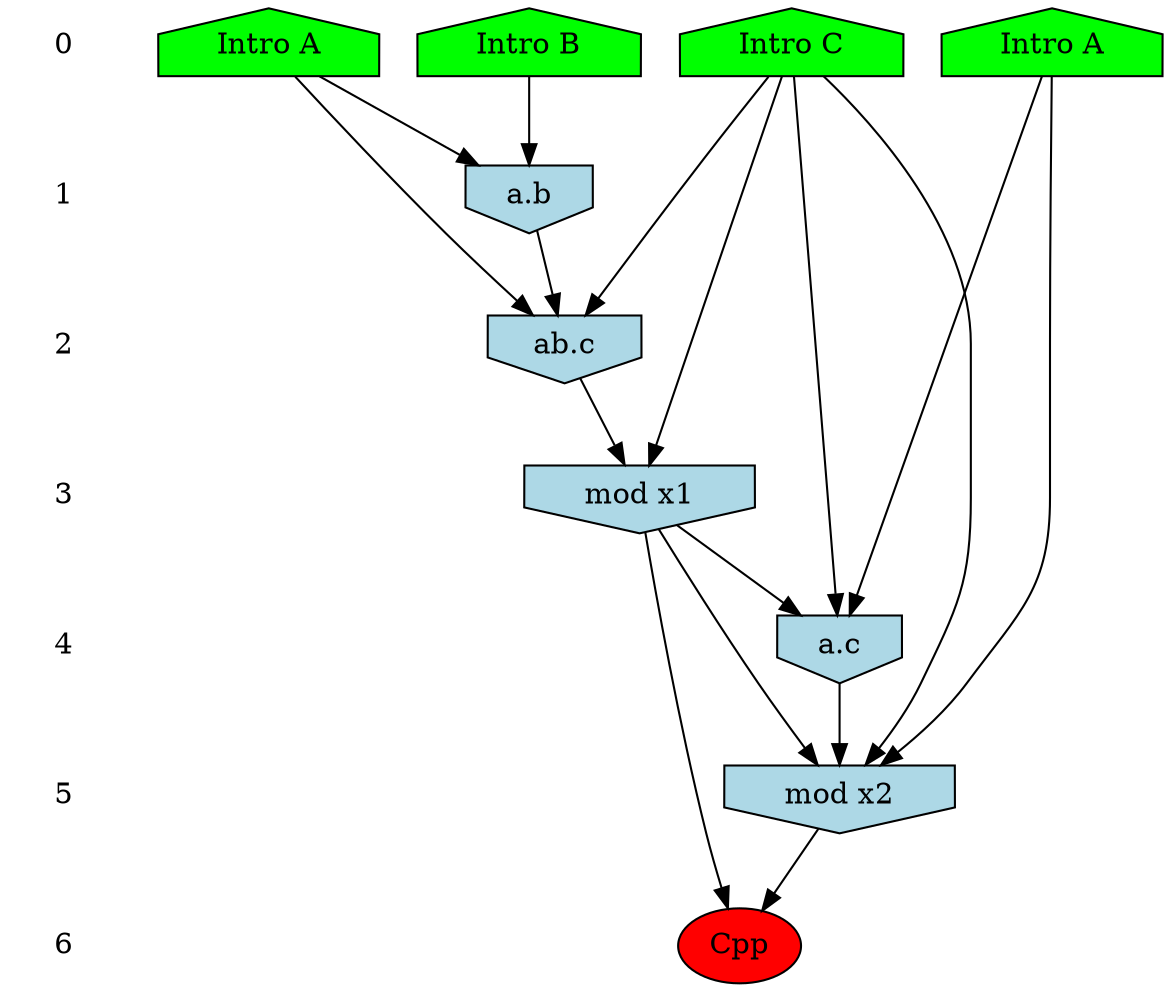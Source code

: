/* Compression of 1001 causal flows obtained in average at 1.450701E+01 t.u */
/* Compressed causal flows were: [3991;3990;3986;3985;3982;3978;3972;3971;3966;3965;3963;3958;3957;3956;3954;3953;3951;3943;3941;3940;3939;3933;3932;3927;3926;3925;3922;3920;3914;3913;3911;3909;3908;3904;3896;3894;3893;3891;3889;3888;3886;3880;3876;3875;3874;3873;3870;3869;3866;3864;3863;3862;3857;3846;3844;3842;3841;3839;3838;3833;3829;3827;3825;3823;3819;3817;3816;3813;3807;3801;3799;3798;3791;3787;3785;3780;3778;3777;3771;3769;3768;3767;3766;3763;3762;3761;3759;3756;3751;3750;3748;3747;3746;3742;3740;3739;3736;3735;3734;3731;3724;3723;3722;3717;3715;3713;3710;3707;3703;3695;3694;3692;3687;3681;3678;3677;3675;3673;3671;3669;3666;3664;3659;3655;3652;3651;3646;3644;3641;3636;3631;3627;3625;3624;3623;3621;3620;3611;3607;3604;3599;3598;3597;3596;3593;3588;3582;3580;3579;3575;3571;3570;3569;3568;3554;3546;3544;3543;3542;3536;3533;3529;3528;3518;3517;3515;3514;3511;3509;3507;3503;3502;3499;3495;3488;3487;3484;3483;3482;3481;3479;3476;3473;3471;3470;3469;3465;3464;3462;3461;3460;3459;3455;3454;3447;3440;3438;3436;3429;3428;3423;3421;3417;3414;3413;3411;3410;3405;3403;3400;3398;3397;3396;3393;3389;3388;3387;3386;3385;3381;3378;3376;3373;3370;3368;3362;3355;3349;3348;3345;3343;3342;3341;3338;3333;3332;3329;3326;3323;3321;3314;3312;3307;3306;3305;3304;3303;3299;3297;3296;3294;3290;3288;3285;3281;3280;3272;3270;3263;3260;3255;3247;3243;3242;3241;3239;3238;3236;3235;3231;3225;3222;3220;3219;3215;3210;3208;3203;3201;3196;3195;3194;3184;3183;3182;3179;3175;3168;3165;3158;3156;3155;3149;3147;3142;3139;3135;3128;3117;3116;3109;3108;3106;3103;3102;3097;3094;3091;3087;3086;3083;3080;3079;3078;3077;3076;3070;3067;3059;3054;3051;3046;3043;3039;3034;3033;3027;3019;3015;3013;3012;3007;3003;3000;2998;2996;2985;2984;2982;2981;2980;2973;2969;2962;2958;2955;2953;2949;2947;2946;2945;2942;2938;2933;2929;2926;2925;2924;2919;2918;2917;2914;2910;2904;2901;2898;2897;2893;2892;2890;2889;2882;2881;2880;2876;2875;2874;2872;2867;2866;2865;2863;2860;2858;2856;2848;2847;2846;2843;2839;2832;2829;2828;2827;2825;2823;2822;2821;2817;2816;2811;2810;2801;2800;2798;2797;2795;2794;2792;2791;2790;2787;2779;2771;2769;2766;2765;2763;2760;2758;2757;2756;2754;2753;2745;2744;2738;2737;2734;2726;2715;2713;2712;2711;2707;2699;2691;2689;2688;2686;2682;2678;2670;2664;2663;2661;2659;2657;2655;2652;2650;2644;2643;2637;2636;2635;2631;2629;2628;2623;2622;2621;2616;2605;2597;2594;2590;2589;2588;2585;2582;2577;2576;2575;2570;2568;2559;2555;2552;2549;2536;2529;2526;2519;2515;2512;2510;2507;2502;2495;2494;2491;2490;2486;2485;2483;2477;2473;2468;2467;2462;2457;2450;2449;2447;2446;2438;2432;2429;2427;2426;2421;2418;2417;2416;2415;2412;2405;2402;2387;2386;2374;2370;2369;2364;2361;2360;2357;2351;2348;2345;2342;2339;2336;2330;2326;2323;2317;2309;2308;2307;2306;2305;2301;2299;2294;2291;2290;2288;2283;2281;2279;2277;2276;2274;2269;2267;2263;2261;2256;2251;2238;2233;2232;2227;2225;2218;2217;2216;2214;2211;2209;2208;2206;2204;2203;2199;2197;2194;2193;2191;2186;2185;2184;2183;2169;2163;2162;2156;2154;2153;2139;2137;2132;2119;2118;2114;2109;2108;2100;2099;2098;2094;2091;2090;2088;2086;2085;2084;2083;2077;2076;2074;2073;2068;2062;2051;2049;2048;2047;2046;2044;2041;2040;2022;2017;2016;2015;2014;2013;2003;1994;1988;1982;1978;1976;1969;1959;1957;1954;1952;1951;1950;1948;1947;1943;1940;1938;1935;1928;1925;1915;1913;1907;1906;1904;1902;1901;1899;1897;1895;1892;1890;1879;1872;1871;1870;1865;1864;1858;1851;1847;1846;1843;1840;1839;1834;1832;1831;1828;1825;1822;1821;1820;1814;1806;1802;1794;1792;1791;1786;1785;1784;1780;1778;1774;1766;1763;1761;1749;1746;1745;1734;1731;1730;1727;1725;1723;1719;1705;1701;1697;1693;1688;1687;1679;1677;1676;1674;1671;1669;1666;1665;1664;1660;1657;1653;1652;1650;1647;1644;1618;1612;1603;1602;1601;1599;1593;1581;1580;1573;1571;1568;1566;1563;1561;1559;1555;1554;1540;1536;1533;1531;1527;1522;1515;1513;1512;1508;1506;1502;1501;1493;1490;1488;1483;1482;1479;1470;1463;1457;1439;1435;1433;1426;1424;1423;1422;1419;1406;1399;1397;1394;1388;1384;1379;1377;1369;1365;1364;1347;1343;1342;1336;1333;1330;1318;1312;1309;1305;1301;1293;1292;1286;1273;1272;1264;1255;1254;1245;1236;1234;1233;1232;1230;1221;1219;1208;1207;1196;1189;1188;1186;1185;1184;1183;1176;1169;1168;1160;1158;1155;1153;1151;1150;1137;1136;1132;1131;1127;1118;1116;1112;1110;1104;1102;1094;1090;1087;1084;1083;1078;1076;1075;1074;1069;1065;1055;1050;1048;1047;1044;1028;1023;1015;1011;1009;1008;1002;999;995;991;985;983;980;977;957;955;954;952;951;949;934;926;916;913;907;906;901;896;894;893;887;879;878;876;861;856;853;847;846;845;824;816;815;813;810;807;802;801;795;789;787;785;782;779;774;772;770;766;764;758;750;748;745;742;727;726;714;707;705;692;690;679;678;673;668;660;658;657;652;649;647;646;643;636;627;624;620;596;591;582;580;565;551;543;538;532;531;530;526;515;509;507;500;499;490;480;475;465;452;431;406;397;387;383;378;361;356;355;349;329;326;316;299;281;279;274;269;263;261;258;231;224;197;189;159;135;126;92;87] */
digraph G{
 ranksep=.5 ; 
{ rank = same ; "0" [shape=plaintext] ; node_1 [label ="Intro A", shape=house, style=filled, fillcolor=green] ;
node_2 [label ="Intro A", shape=house, style=filled, fillcolor=green] ;
node_3 [label ="Intro B", shape=house, style=filled, fillcolor=green] ;
node_4 [label ="Intro C", shape=house, style=filled, fillcolor=green] ;
}
{ rank = same ; "1" [shape=plaintext] ; node_5 [label="a.b", shape=invhouse, style=filled, fillcolor = lightblue] ;
}
{ rank = same ; "2" [shape=plaintext] ; node_6 [label="ab.c", shape=invhouse, style=filled, fillcolor = lightblue] ;
}
{ rank = same ; "3" [shape=plaintext] ; node_7 [label="mod x1", shape=invhouse, style=filled, fillcolor = lightblue] ;
}
{ rank = same ; "4" [shape=plaintext] ; node_8 [label="a.c", shape=invhouse, style=filled, fillcolor = lightblue] ;
}
{ rank = same ; "5" [shape=plaintext] ; node_9 [label="mod x2", shape=invhouse, style=filled, fillcolor = lightblue] ;
}
{ rank = same ; "6" [shape=plaintext] ; node_10 [label ="Cpp", style=filled, fillcolor=red] ;
}
"0" -> "1" [style="invis"]; 
"1" -> "2" [style="invis"]; 
"2" -> "3" [style="invis"]; 
"3" -> "4" [style="invis"]; 
"4" -> "5" [style="invis"]; 
"5" -> "6" [style="invis"]; 
node_1 -> node_5
node_3 -> node_5
node_1 -> node_6
node_4 -> node_6
node_5 -> node_6
node_4 -> node_7
node_6 -> node_7
node_2 -> node_8
node_4 -> node_8
node_7 -> node_8
node_2 -> node_9
node_4 -> node_9
node_7 -> node_9
node_8 -> node_9
node_7 -> node_10
node_9 -> node_10
}
/*
 Dot generation time: 0.000000
*/